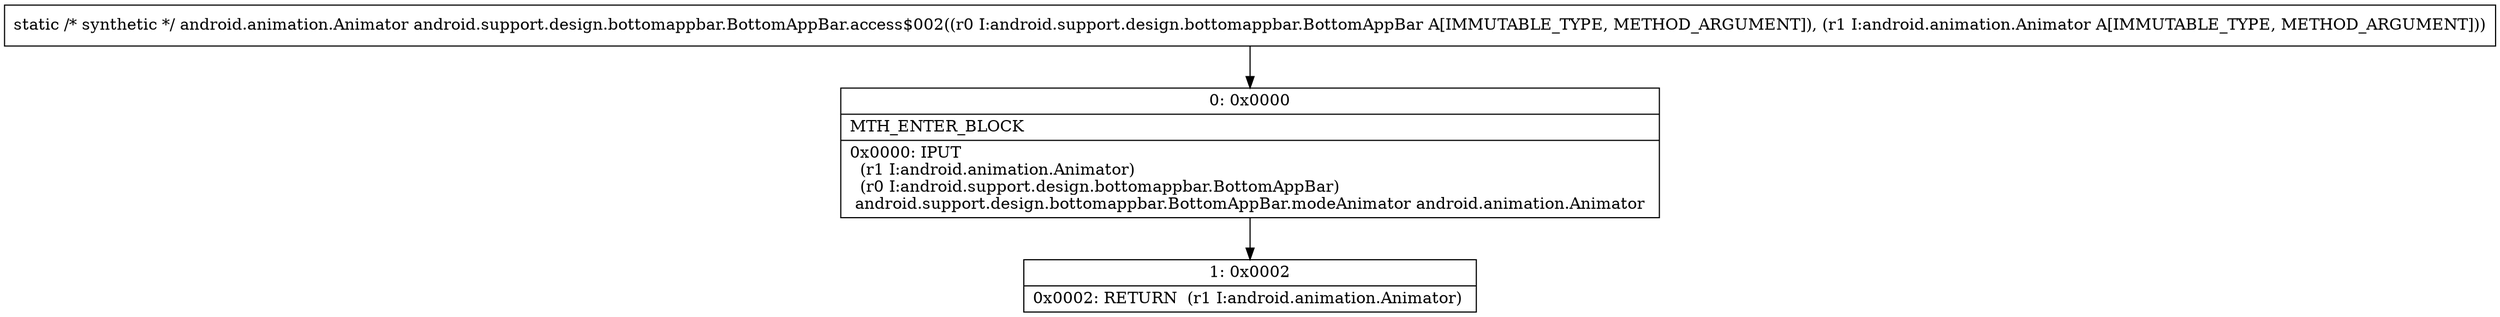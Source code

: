 digraph "CFG forandroid.support.design.bottomappbar.BottomAppBar.access$002(Landroid\/support\/design\/bottomappbar\/BottomAppBar;Landroid\/animation\/Animator;)Landroid\/animation\/Animator;" {
Node_0 [shape=record,label="{0\:\ 0x0000|MTH_ENTER_BLOCK\l|0x0000: IPUT  \l  (r1 I:android.animation.Animator)\l  (r0 I:android.support.design.bottomappbar.BottomAppBar)\l android.support.design.bottomappbar.BottomAppBar.modeAnimator android.animation.Animator \l}"];
Node_1 [shape=record,label="{1\:\ 0x0002|0x0002: RETURN  (r1 I:android.animation.Animator) \l}"];
MethodNode[shape=record,label="{static \/* synthetic *\/ android.animation.Animator android.support.design.bottomappbar.BottomAppBar.access$002((r0 I:android.support.design.bottomappbar.BottomAppBar A[IMMUTABLE_TYPE, METHOD_ARGUMENT]), (r1 I:android.animation.Animator A[IMMUTABLE_TYPE, METHOD_ARGUMENT])) }"];
MethodNode -> Node_0;
Node_0 -> Node_1;
}

